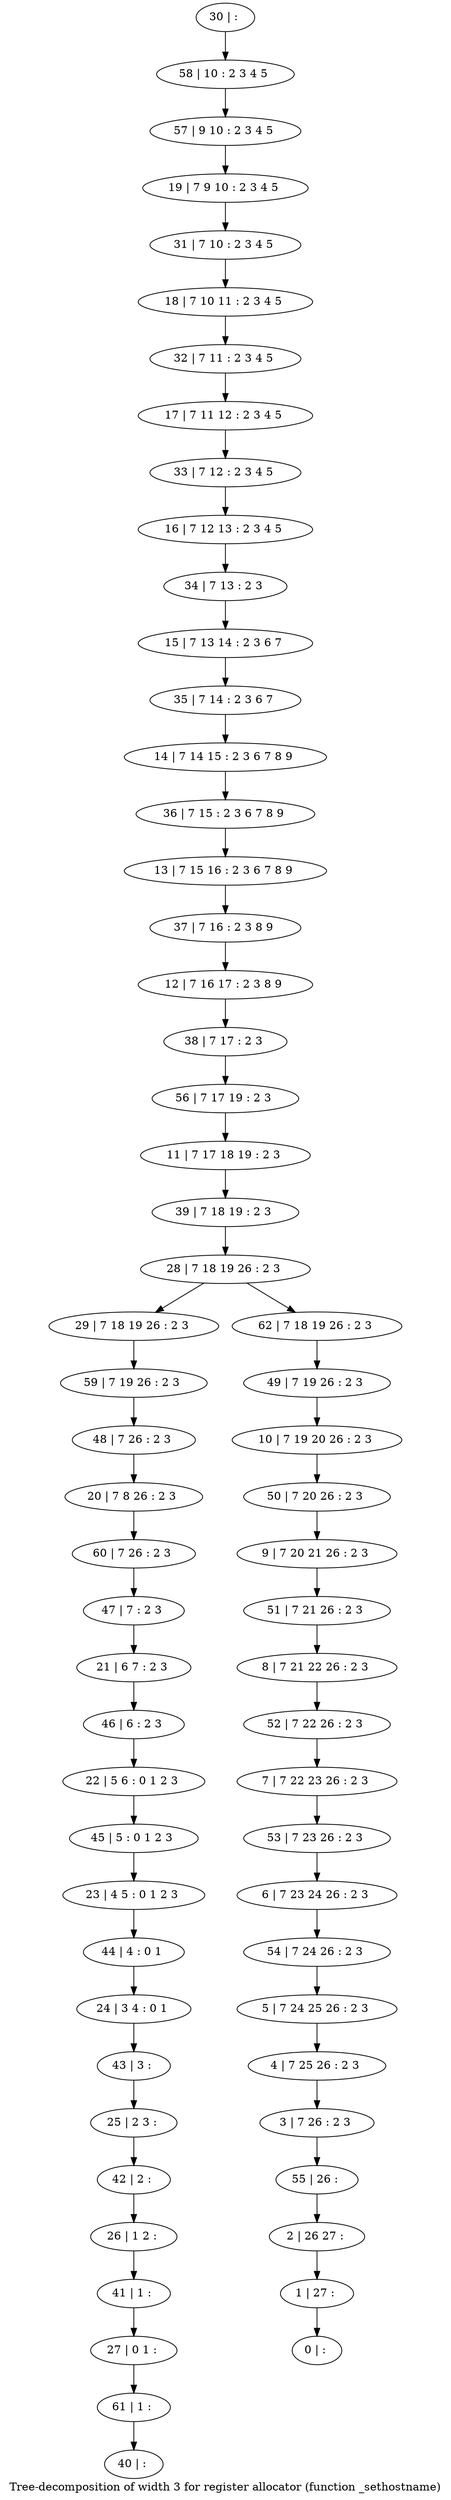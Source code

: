 digraph G {
graph [label="Tree-decomposition of width 3 for register allocator (function _sethostname)"]
0[label="0 | : "];
1[label="1 | 27 : "];
2[label="2 | 26 27 : "];
3[label="3 | 7 26 : 2 3 "];
4[label="4 | 7 25 26 : 2 3 "];
5[label="5 | 7 24 25 26 : 2 3 "];
6[label="6 | 7 23 24 26 : 2 3 "];
7[label="7 | 7 22 23 26 : 2 3 "];
8[label="8 | 7 21 22 26 : 2 3 "];
9[label="9 | 7 20 21 26 : 2 3 "];
10[label="10 | 7 19 20 26 : 2 3 "];
11[label="11 | 7 17 18 19 : 2 3 "];
12[label="12 | 7 16 17 : 2 3 8 9 "];
13[label="13 | 7 15 16 : 2 3 6 7 8 9 "];
14[label="14 | 7 14 15 : 2 3 6 7 8 9 "];
15[label="15 | 7 13 14 : 2 3 6 7 "];
16[label="16 | 7 12 13 : 2 3 4 5 "];
17[label="17 | 7 11 12 : 2 3 4 5 "];
18[label="18 | 7 10 11 : 2 3 4 5 "];
19[label="19 | 7 9 10 : 2 3 4 5 "];
20[label="20 | 7 8 26 : 2 3 "];
21[label="21 | 6 7 : 2 3 "];
22[label="22 | 5 6 : 0 1 2 3 "];
23[label="23 | 4 5 : 0 1 2 3 "];
24[label="24 | 3 4 : 0 1 "];
25[label="25 | 2 3 : "];
26[label="26 | 1 2 : "];
27[label="27 | 0 1 : "];
28[label="28 | 7 18 19 26 : 2 3 "];
29[label="29 | 7 18 19 26 : 2 3 "];
30[label="30 | : "];
31[label="31 | 7 10 : 2 3 4 5 "];
32[label="32 | 7 11 : 2 3 4 5 "];
33[label="33 | 7 12 : 2 3 4 5 "];
34[label="34 | 7 13 : 2 3 "];
35[label="35 | 7 14 : 2 3 6 7 "];
36[label="36 | 7 15 : 2 3 6 7 8 9 "];
37[label="37 | 7 16 : 2 3 8 9 "];
38[label="38 | 7 17 : 2 3 "];
39[label="39 | 7 18 19 : 2 3 "];
40[label="40 | : "];
41[label="41 | 1 : "];
42[label="42 | 2 : "];
43[label="43 | 3 : "];
44[label="44 | 4 : 0 1 "];
45[label="45 | 5 : 0 1 2 3 "];
46[label="46 | 6 : 2 3 "];
47[label="47 | 7 : 2 3 "];
48[label="48 | 7 26 : 2 3 "];
49[label="49 | 7 19 26 : 2 3 "];
50[label="50 | 7 20 26 : 2 3 "];
51[label="51 | 7 21 26 : 2 3 "];
52[label="52 | 7 22 26 : 2 3 "];
53[label="53 | 7 23 26 : 2 3 "];
54[label="54 | 7 24 26 : 2 3 "];
55[label="55 | 26 : "];
56[label="56 | 7 17 19 : 2 3 "];
57[label="57 | 9 10 : 2 3 4 5 "];
58[label="58 | 10 : 2 3 4 5 "];
59[label="59 | 7 19 26 : 2 3 "];
60[label="60 | 7 26 : 2 3 "];
61[label="61 | 1 : "];
62[label="62 | 7 18 19 26 : 2 3 "];
41->27 ;
26->41 ;
42->26 ;
25->42 ;
43->25 ;
24->43 ;
44->24 ;
23->44 ;
45->23 ;
22->45 ;
46->22 ;
21->46 ;
47->21 ;
48->20 ;
59->48 ;
29->59 ;
60->47 ;
20->60 ;
61->40 ;
27->61 ;
30->58 ;
58->57 ;
57->19 ;
19->31 ;
31->18 ;
18->32 ;
32->17 ;
17->33 ;
33->16 ;
16->34 ;
34->15 ;
15->35 ;
35->14 ;
14->36 ;
36->13 ;
13->37 ;
37->12 ;
12->38 ;
38->56 ;
56->11 ;
11->39 ;
39->28 ;
49->10 ;
10->50 ;
50->9 ;
9->51 ;
51->8 ;
8->52 ;
52->7 ;
7->53 ;
53->6 ;
6->54 ;
54->5 ;
5->4 ;
4->3 ;
3->55 ;
55->2 ;
2->1 ;
1->0 ;
62->49 ;
28->29 ;
28->62 ;
}
